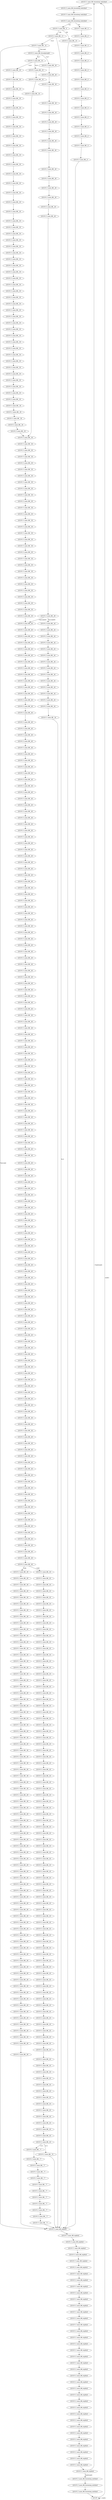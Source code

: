 digraph {
Node0x25f71f0[label="LEGUP_F_main_BB_fusionloop_bodydim0"];
Node0x25f7050[label="LEGUP"];
Node0x25f7050 -> Node0x25f71f0[label="<null>"];
Node0x25f7050 -> Node0x25f7050[label="~<null>"];
Node0x25f72c0[label="LEGUP_F_main_BB_fusionloop_bodydim0"];
Node0x25f71f0 -> Node0x25f72c0;
Node0x25f7390[label="LEGUP_F_main_BB_fusionloop_bodydim0"];
Node0x25f72c0 -> Node0x25f7390;
Node0x25f7460[label="LEGUP_F_main_BB_fusionloop_bodydim0"];
Node0x25f7390 -> Node0x25f7460;
Node0x25f7530[label="LEGUP_F_main_BB__6"];
Node0x25f7460 -> Node0x25f7530[label="%5"];
Node0x25f8160[label="LEGUP_F_main_BB__8"];
Node0x25f7460 -> Node0x25f8160[label="~%5"];
Node0x25f7600[label="LEGUP_F_main_BB__6"];
Node0x25f7530 -> Node0x25f7600;
Node0x25f76d0[label="LEGUP_F_main_BB__6"];
Node0x25f7600 -> Node0x25f76d0;
Node0x25f77a0[label="LEGUP_F_main_BB__6"];
Node0x25f76d0 -> Node0x25f77a0;
Node0x25f7870[label="LEGUP_F_main_BB__6"];
Node0x25f77a0 -> Node0x25f7870;
Node0x25f7940[label="LEGUP_F_main_BB__6"];
Node0x25f7870 -> Node0x25f7940;
Node0x25f7a10[label="LEGUP_F_main_BB__6"];
Node0x25f7940 -> Node0x25f7a10;
Node0x25f7ae0[label="LEGUP_F_main_BB__6"];
Node0x25f7a10 -> Node0x25f7ae0;
Node0x25f7bb0[label="LEGUP_F_main_BB__6"];
Node0x25f7ae0 -> Node0x25f7bb0;
Node0x25f7c80[label="LEGUP_F_main_BB__6"];
Node0x25f7bb0 -> Node0x25f7c80;
Node0x25f7d50[label="LEGUP_F_main_BB__6"];
Node0x25f7c80 -> Node0x25f7d50;
Node0x25f7e20[label="LEGUP_F_main_BB__6"];
Node0x25f7d50 -> Node0x25f7e20;
Node0x25f7ef0[label="LEGUP_F_main_BB__6"];
Node0x25f7e20 -> Node0x25f7ef0;
Node0x25f7fc0[label="LEGUP_F_main_BB__6"];
Node0x25f7ef0 -> Node0x25f7fc0;
Node0x25f8090[label="LEGUP_F_main_BB__6"];
Node0x25f7fc0 -> Node0x25f8090;
Node0x2636990[label="LEGUP_F_main_BB_expfexit"];
Node0x25f8090 -> Node0x2636990;
Node0x25f8230[label="LEGUP_F_main_BB__10"];
Node0x25f8160 -> Node0x25f8230[label="%9"];
Node0x25f8300[label="LEGUP_F_main_BB__12"];
Node0x25f8160 -> Node0x25f8300[label="~%9"];
Node0x25f8230 -> Node0x2636990;
Node0x25f8300 -> Node0x2636990[label="%13"];
Node0x25f83d0[label="LEGUP_F_main_BB__14"];
Node0x25f8300 -> Node0x25f83d0[label="~%13"];
Node0x25f83d0 -> Node0x2636990[label="%or.cond"];
Node0x25f84a0[label="LEGUP_F_main_BB_threadpresplit"];
Node0x25f83d0 -> Node0x25f84a0[label="~%or.cond"];
Node0x25f8570[label="LEGUP_F_main_BB__18"];
Node0x25f84a0 -> Node0x25f8570[label="%17"];
Node0x25fd960[label="LEGUP_F_main_BB__40"];
Node0x25f84a0 -> Node0x25fd960[label="~%17"];
Node0x25f8640[label="LEGUP_F_main_BB__20"];
Node0x25f8570 -> Node0x25f8640[label="%19"];
Node0x25f88b0[label="LEGUP_F_main_BB__28"];
Node0x25f8570 -> Node0x25f88b0[label="~%19"];
Node0x25f8710[label="LEGUP_F_main_BB__20"];
Node0x25f8640 -> Node0x25f8710;
Node0x25f87e0[label="LEGUP_F_main_BB__20"];
Node0x25f8710 -> Node0x25f87e0;
Node0x25fba90[label="LEGUP_F_main_BB__38"];
Node0x25f87e0 -> Node0x25fba90;
Node0x25f8980[label="LEGUP_F_main_BB__28"];
Node0x25f88b0 -> Node0x25f8980;
Node0x25f8a50[label="LEGUP_F_main_BB__28"];
Node0x25f8980 -> Node0x25f8a50;
Node0x25f8b20[label="LEGUP_F_main_BB__28"];
Node0x25f8a50 -> Node0x25f8b20;
Node0x25f8bf0[label="LEGUP_F_main_BB__28"];
Node0x25f8b20 -> Node0x25f8bf0;
Node0x25f8cc0[label="LEGUP_F_main_BB__28"];
Node0x25f8bf0 -> Node0x25f8cc0;
Node0x25f8d90[label="LEGUP_F_main_BB__28"];
Node0x25f8cc0 -> Node0x25f8d90;
Node0x25f8e60[label="LEGUP_F_main_BB__28"];
Node0x25f8d90 -> Node0x25f8e60;
Node0x25f8f30[label="LEGUP_F_main_BB__28"];
Node0x25f8e60 -> Node0x25f8f30;
Node0x25f9000[label="LEGUP_F_main_BB__28"];
Node0x25f8f30 -> Node0x25f9000;
Node0x25f90d0[label="LEGUP_F_main_BB__28"];
Node0x25f9000 -> Node0x25f90d0;
Node0x25f91a0[label="LEGUP_F_main_BB__28"];
Node0x25f90d0 -> Node0x25f91a0;
Node0x25f9270[label="LEGUP_F_main_BB__28"];
Node0x25f91a0 -> Node0x25f9270;
Node0x25f9340[label="LEGUP_F_main_BB__28"];
Node0x25f9270 -> Node0x25f9340;
Node0x25f9450[label="LEGUP_F_main_BB__28"];
Node0x25f9340 -> Node0x25f9450;
Node0x25f9560[label="LEGUP_F_main_BB__28"];
Node0x25f9450 -> Node0x25f9560;
Node0x25f9670[label="LEGUP_F_main_BB__28"];
Node0x25f9560 -> Node0x25f9670;
Node0x25f9780[label="LEGUP_F_main_BB__28"];
Node0x25f9670 -> Node0x25f9780;
Node0x25f9890[label="LEGUP_F_main_BB__28"];
Node0x25f9780 -> Node0x25f9890;
Node0x25f99a0[label="LEGUP_F_main_BB__28"];
Node0x25f9890 -> Node0x25f99a0;
Node0x25f9ab0[label="LEGUP_F_main_BB__28"];
Node0x25f99a0 -> Node0x25f9ab0;
Node0x25f9bc0[label="LEGUP_F_main_BB__28"];
Node0x25f9ab0 -> Node0x25f9bc0;
Node0x25f9cd0[label="LEGUP_F_main_BB__28"];
Node0x25f9bc0 -> Node0x25f9cd0;
Node0x25f9de0[label="LEGUP_F_main_BB__28"];
Node0x25f9cd0 -> Node0x25f9de0;
Node0x25f9ef0[label="LEGUP_F_main_BB__28"];
Node0x25f9de0 -> Node0x25f9ef0;
Node0x25fa000[label="LEGUP_F_main_BB__28"];
Node0x25f9ef0 -> Node0x25fa000;
Node0x25fa110[label="LEGUP_F_main_BB__28"];
Node0x25fa000 -> Node0x25fa110;
Node0x25fa220[label="LEGUP_F_main_BB__28"];
Node0x25fa110 -> Node0x25fa220;
Node0x25fa330[label="LEGUP_F_main_BB__28"];
Node0x25fa220 -> Node0x25fa330;
Node0x25fa440[label="LEGUP_F_main_BB__28"];
Node0x25fa330 -> Node0x25fa440;
Node0x25fa550[label="LEGUP_F_main_BB__28"];
Node0x25fa440 -> Node0x25fa550;
Node0x25fa660[label="LEGUP_F_main_BB__28"];
Node0x25fa550 -> Node0x25fa660;
Node0x25fa770[label="LEGUP_F_main_BB__28"];
Node0x25fa660 -> Node0x25fa770;
Node0x25fa880[label="LEGUP_F_main_BB__28"];
Node0x25fa770 -> Node0x25fa880;
Node0x25fa990[label="LEGUP_F_main_BB__28"];
Node0x25fa880 -> Node0x25fa990;
Node0x25faaa0[label="LEGUP_F_main_BB__28"];
Node0x25fa990 -> Node0x25faaa0;
Node0x25fabb0[label="LEGUP_F_main_BB__28"];
Node0x25faaa0 -> Node0x25fabb0;
Node0x25facc0[label="LEGUP_F_main_BB__28"];
Node0x25fabb0 -> Node0x25facc0;
Node0x25fadd0[label="LEGUP_F_main_BB__28"];
Node0x25facc0 -> Node0x25fadd0;
Node0x25faee0[label="LEGUP_F_main_BB__28"];
Node0x25fadd0 -> Node0x25faee0;
Node0x25faff0[label="LEGUP_F_main_BB__28"];
Node0x25faee0 -> Node0x25faff0;
Node0x25fb100[label="LEGUP_F_main_BB__28"];
Node0x25faff0 -> Node0x25fb100;
Node0x25fb210[label="LEGUP_F_main_BB__28"];
Node0x25fb100 -> Node0x25fb210;
Node0x25fb320[label="LEGUP_F_main_BB__28"];
Node0x25fb210 -> Node0x25fb320;
Node0x25fb430[label="LEGUP_F_main_BB__28"];
Node0x25fb320 -> Node0x25fb430;
Node0x25fb540[label="LEGUP_F_main_BB__28"];
Node0x25fb430 -> Node0x25fb540;
Node0x25fb650[label="LEGUP_F_main_BB__28"];
Node0x25fb540 -> Node0x25fb650;
Node0x25fb760[label="LEGUP_F_main_BB__28"];
Node0x25fb650 -> Node0x25fb760;
Node0x25fb870[label="LEGUP_F_main_BB__28"];
Node0x25fb760 -> Node0x25fb870;
Node0x25fb980[label="LEGUP_F_main_BB__28"];
Node0x25fb870 -> Node0x25fb980;
Node0x25fb980 -> Node0x25fba90;
Node0x25fbba0[label="LEGUP_F_main_BB__38"];
Node0x25fba90 -> Node0x25fbba0;
Node0x25fbcb0[label="LEGUP_F_main_BB__38"];
Node0x25fbba0 -> Node0x25fbcb0;
Node0x25fbdc0[label="LEGUP_F_main_BB__38"];
Node0x25fbcb0 -> Node0x25fbdc0;
Node0x25fbed0[label="LEGUP_F_main_BB__38"];
Node0x25fbdc0 -> Node0x25fbed0;
Node0x25fbfe0[label="LEGUP_F_main_BB__38"];
Node0x25fbed0 -> Node0x25fbfe0;
Node0x25fc0f0[label="LEGUP_F_main_BB__38"];
Node0x25fbfe0 -> Node0x25fc0f0;
Node0x25fc200[label="LEGUP_F_main_BB__38"];
Node0x25fc0f0 -> Node0x25fc200;
Node0x25fc310[label="LEGUP_F_main_BB__38"];
Node0x25fc200 -> Node0x25fc310;
Node0x25fc420[label="LEGUP_F_main_BB__38"];
Node0x25fc310 -> Node0x25fc420;
Node0x25fc530[label="LEGUP_F_main_BB__38"];
Node0x25fc420 -> Node0x25fc530;
Node0x25fc640[label="LEGUP_F_main_BB__38"];
Node0x25fc530 -> Node0x25fc640;
Node0x25fc750[label="LEGUP_F_main_BB__38"];
Node0x25fc640 -> Node0x25fc750;
Node0x25fc860[label="LEGUP_F_main_BB__38"];
Node0x25fc750 -> Node0x25fc860;
Node0x25fc970[label="LEGUP_F_main_BB__38"];
Node0x25fc860 -> Node0x25fc970;
Node0x25fca80[label="LEGUP_F_main_BB__38"];
Node0x25fc970 -> Node0x25fca80;
Node0x25fcb90[label="LEGUP_F_main_BB__38"];
Node0x25fca80 -> Node0x25fcb90;
Node0x25fcca0[label="LEGUP_F_main_BB__38"];
Node0x25fcb90 -> Node0x25fcca0;
Node0x25fcdb0[label="LEGUP_F_main_BB__38"];
Node0x25fcca0 -> Node0x25fcdb0;
Node0x25fcec0[label="LEGUP_F_main_BB__38"];
Node0x25fcdb0 -> Node0x25fcec0;
Node0x25fcfd0[label="LEGUP_F_main_BB__38"];
Node0x25fcec0 -> Node0x25fcfd0;
Node0x25fd0e0[label="LEGUP_F_main_BB__38"];
Node0x25fcfd0 -> Node0x25fd0e0;
Node0x25fd1f0[label="LEGUP_F_main_BB__38"];
Node0x25fd0e0 -> Node0x25fd1f0;
Node0x25fd300[label="LEGUP_F_main_BB__38"];
Node0x25fd1f0 -> Node0x25fd300;
Node0x25fd410[label="LEGUP_F_main_BB__38"];
Node0x25fd300 -> Node0x25fd410;
Node0x25fd520[label="LEGUP_F_main_BB__38"];
Node0x25fd410 -> Node0x25fd520;
Node0x25fd630[label="LEGUP_F_main_BB__38"];
Node0x25fd520 -> Node0x25fd630;
Node0x25fd740[label="LEGUP_F_main_BB__38"];
Node0x25fd630 -> Node0x25fd740;
Node0x25fd850[label="LEGUP_F_main_BB__38"];
Node0x25fd740 -> Node0x25fd850;
Node0x25ffa50[label="LEGUP_F_main_BB__46"];
Node0x25fd850 -> Node0x25ffa50;
Node0x25fda70[label="LEGUP_F_main_BB__40"];
Node0x25fd960 -> Node0x25fda70;
Node0x25fdb80[label="LEGUP_F_main_BB__40"];
Node0x25fda70 -> Node0x25fdb80;
Node0x25fdc90[label="LEGUP_F_main_BB__40"];
Node0x25fdb80 -> Node0x25fdc90;
Node0x25fdda0[label="LEGUP_F_main_BB__40"];
Node0x25fdc90 -> Node0x25fdda0;
Node0x25fdeb0[label="LEGUP_F_main_BB__40"];
Node0x25fdda0 -> Node0x25fdeb0;
Node0x25fdfc0[label="LEGUP_F_main_BB__40"];
Node0x25fdeb0 -> Node0x25fdfc0;
Node0x25fe0d0[label="LEGUP_F_main_BB__40"];
Node0x25fdfc0 -> Node0x25fe0d0;
Node0x25fe1e0[label="LEGUP_F_main_BB__40"];
Node0x25fe0d0 -> Node0x25fe1e0;
Node0x25fe2f0[label="LEGUP_F_main_BB__40"];
Node0x25fe1e0 -> Node0x25fe2f0;
Node0x25fe400[label="LEGUP_F_main_BB__40"];
Node0x25fe2f0 -> Node0x25fe400;
Node0x25fe510[label="LEGUP_F_main_BB__40"];
Node0x25fe400 -> Node0x25fe510;
Node0x25fe620[label="LEGUP_F_main_BB__40"];
Node0x25fe510 -> Node0x25fe620;
Node0x25fe730[label="LEGUP_F_main_BB__40"];
Node0x25fe620 -> Node0x25fe730;
Node0x25fe840[label="LEGUP_F_main_BB__40"];
Node0x25fe730 -> Node0x25fe840;
Node0x25fe950[label="LEGUP_F_main_BB__40"];
Node0x25fe840 -> Node0x25fe950;
Node0x25fea60[label="LEGUP_F_main_BB__44"];
Node0x25fe950 -> Node0x25fea60[label="%or.cond50"];
Node0x25fe950 -> Node0x25ffa50[label="~%or.cond50"];
Node0x25feb70[label="LEGUP_F_main_BB__44"];
Node0x25fea60 -> Node0x25feb70;
Node0x25fec80[label="LEGUP_F_main_BB__44"];
Node0x25feb70 -> Node0x25fec80;
Node0x25fed90[label="LEGUP_F_main_BB__44"];
Node0x25fec80 -> Node0x25fed90;
Node0x25feea0[label="LEGUP_F_main_BB__44"];
Node0x25fed90 -> Node0x25feea0;
Node0x25fefb0[label="LEGUP_F_main_BB__44"];
Node0x25feea0 -> Node0x25fefb0;
Node0x25ff0c0[label="LEGUP_F_main_BB__44"];
Node0x25fefb0 -> Node0x25ff0c0;
Node0x25ff1d0[label="LEGUP_F_main_BB__44"];
Node0x25ff0c0 -> Node0x25ff1d0;
Node0x25ff2e0[label="LEGUP_F_main_BB__44"];
Node0x25ff1d0 -> Node0x25ff2e0;
Node0x25ff3f0[label="LEGUP_F_main_BB__44"];
Node0x25ff2e0 -> Node0x25ff3f0;
Node0x25ff500[label="LEGUP_F_main_BB__44"];
Node0x25ff3f0 -> Node0x25ff500;
Node0x25ff610[label="LEGUP_F_main_BB__44"];
Node0x25ff500 -> Node0x25ff610;
Node0x25ff720[label="LEGUP_F_main_BB__44"];
Node0x25ff610 -> Node0x25ff720;
Node0x25ff830[label="LEGUP_F_main_BB__44"];
Node0x25ff720 -> Node0x25ff830;
Node0x25ff940[label="LEGUP_F_main_BB__44"];
Node0x25ff830 -> Node0x25ff940;
Node0x25ff940 -> Node0x2636990;
Node0x25ffb60[label="LEGUP_F_main_BB__46"];
Node0x25ffa50 -> Node0x25ffb60;
Node0x25ffc70[label="LEGUP_F_main_BB__46"];
Node0x25ffb60 -> Node0x25ffc70;
Node0x25ffd80[label="LEGUP_F_main_BB__46"];
Node0x25ffc70 -> Node0x25ffd80;
Node0x25ffe90[label="LEGUP_F_main_BB__46"];
Node0x25ffd80 -> Node0x25ffe90;
Node0x25fffa0[label="LEGUP_F_main_BB__46"];
Node0x25ffe90 -> Node0x25fffa0;
Node0x26000b0[label="LEGUP_F_main_BB__46"];
Node0x25fffa0 -> Node0x26000b0;
Node0x26001c0[label="LEGUP_F_main_BB__46"];
Node0x26000b0 -> Node0x26001c0;
Node0x26002d0[label="LEGUP_F_main_BB__46"];
Node0x26001c0 -> Node0x26002d0;
Node0x26003e0[label="LEGUP_F_main_BB__46"];
Node0x26002d0 -> Node0x26003e0;
Node0x26004f0[label="LEGUP_F_main_BB__46"];
Node0x26003e0 -> Node0x26004f0;
Node0x2600600[label="LEGUP_F_main_BB__46"];
Node0x26004f0 -> Node0x2600600;
Node0x2600710[label="LEGUP_F_main_BB__46"];
Node0x2600600 -> Node0x2600710;
Node0x2600820[label="LEGUP_F_main_BB__46"];
Node0x2600710 -> Node0x2600820;
Node0x2600930[label="LEGUP_F_main_BB__46"];
Node0x2600820 -> Node0x2600930;
Node0x2600a40[label="LEGUP_F_main_BB__46"];
Node0x2600930 -> Node0x2600a40;
Node0x2600b50[label="LEGUP_F_main_BB__46"];
Node0x2600a40 -> Node0x2600b50;
Node0x2600c60[label="LEGUP_F_main_BB__46"];
Node0x2600b50 -> Node0x2600c60;
Node0x2600d70[label="LEGUP_F_main_BB__46"];
Node0x2600c60 -> Node0x2600d70;
Node0x2600e80[label="LEGUP_F_main_BB__46"];
Node0x2600d70 -> Node0x2600e80;
Node0x2600f90[label="LEGUP_F_main_BB__46"];
Node0x2600e80 -> Node0x2600f90;
Node0x26010a0[label="LEGUP_F_main_BB__46"];
Node0x2600f90 -> Node0x26010a0;
Node0x26011b0[label="LEGUP_F_main_BB__46"];
Node0x26010a0 -> Node0x26011b0;
Node0x26012c0[label="LEGUP_F_main_BB__46"];
Node0x26011b0 -> Node0x26012c0;
Node0x26013d0[label="LEGUP_F_main_BB__46"];
Node0x26012c0 -> Node0x26013d0;
Node0x26014e0[label="LEGUP_F_main_BB__46"];
Node0x26013d0 -> Node0x26014e0;
Node0x26015f0[label="LEGUP_F_main_BB__46"];
Node0x26014e0 -> Node0x26015f0;
Node0x2601700[label="LEGUP_F_main_BB__46"];
Node0x26015f0 -> Node0x2601700;
Node0x2601810[label="LEGUP_F_main_BB__46"];
Node0x2601700 -> Node0x2601810;
Node0x2601920[label="LEGUP_F_main_BB__46"];
Node0x2601810 -> Node0x2601920;
Node0x2601a30[label="LEGUP_F_main_BB__46"];
Node0x2601920 -> Node0x2601a30;
Node0x2601b40[label="LEGUP_F_main_BB__46"];
Node0x2601a30 -> Node0x2601b40;
Node0x2601c50[label="LEGUP_F_main_BB__46"];
Node0x2601b40 -> Node0x2601c50;
Node0x2601d60[label="LEGUP_F_main_BB__46"];
Node0x2601c50 -> Node0x2601d60;
Node0x2601e70[label="LEGUP_F_main_BB__46"];
Node0x2601d60 -> Node0x2601e70;
Node0x2601f80[label="LEGUP_F_main_BB__46"];
Node0x2601e70 -> Node0x2601f80;
Node0x2602090[label="LEGUP_F_main_BB__46"];
Node0x2601f80 -> Node0x2602090;
Node0x26021a0[label="LEGUP_F_main_BB__46"];
Node0x2602090 -> Node0x26021a0;
Node0x26022b0[label="LEGUP_F_main_BB__46"];
Node0x26021a0 -> Node0x26022b0;
Node0x26023c0[label="LEGUP_F_main_BB__46"];
Node0x26022b0 -> Node0x26023c0;
Node0x26024d0[label="LEGUP_F_main_BB__46"];
Node0x26023c0 -> Node0x26024d0;
Node0x26025e0[label="LEGUP_F_main_BB__46"];
Node0x26024d0 -> Node0x26025e0;
Node0x26026f0[label="LEGUP_F_main_BB__46"];
Node0x26025e0 -> Node0x26026f0;
Node0x2602800[label="LEGUP_F_main_BB__46"];
Node0x26026f0 -> Node0x2602800;
Node0x2602910[label="LEGUP_F_main_BB__46"];
Node0x2602800 -> Node0x2602910;
Node0x2602a20[label="LEGUP_F_main_BB__46"];
Node0x2602910 -> Node0x2602a20;
Node0x2602b30[label="LEGUP_F_main_BB__46"];
Node0x2602a20 -> Node0x2602b30;
Node0x2602c40[label="LEGUP_F_main_BB__46"];
Node0x2602b30 -> Node0x2602c40;
Node0x2602d50[label="LEGUP_F_main_BB__46"];
Node0x2602c40 -> Node0x2602d50;
Node0x2602e60[label="LEGUP_F_main_BB__46"];
Node0x2602d50 -> Node0x2602e60;
Node0x2602f70[label="LEGUP_F_main_BB__46"];
Node0x2602e60 -> Node0x2602f70;
Node0x2603080[label="LEGUP_F_main_BB__46"];
Node0x2602f70 -> Node0x2603080;
Node0x2603190[label="LEGUP_F_main_BB__46"];
Node0x2603080 -> Node0x2603190;
Node0x26032a0[label="LEGUP_F_main_BB__46"];
Node0x2603190 -> Node0x26032a0;
Node0x26033b0[label="LEGUP_F_main_BB__46"];
Node0x26032a0 -> Node0x26033b0;
Node0x26034c0[label="LEGUP_F_main_BB__46"];
Node0x26033b0 -> Node0x26034c0;
Node0x26035d0[label="LEGUP_F_main_BB__46"];
Node0x26034c0 -> Node0x26035d0;
Node0x26036e0[label="LEGUP_F_main_BB__46"];
Node0x26035d0 -> Node0x26036e0;
Node0x26037f0[label="LEGUP_F_main_BB__46"];
Node0x26036e0 -> Node0x26037f0;
Node0x2603900[label="LEGUP_F_main_BB__46"];
Node0x26037f0 -> Node0x2603900;
Node0x2603a10[label="LEGUP_F_main_BB__46"];
Node0x2603900 -> Node0x2603a10;
Node0x2603b20[label="LEGUP_F_main_BB__46"];
Node0x2603a10 -> Node0x2603b20;
Node0x2603c30[label="LEGUP_F_main_BB__46"];
Node0x2603b20 -> Node0x2603c30;
Node0x2603d40[label="LEGUP_F_main_BB__46"];
Node0x2603c30 -> Node0x2603d40;
Node0x2603e50[label="LEGUP_F_main_BB__46"];
Node0x2603d40 -> Node0x2603e50;
Node0x2603f60[label="LEGUP_F_main_BB__46"];
Node0x2603e50 -> Node0x2603f60;
Node0x2604070[label="LEGUP_F_main_BB__46"];
Node0x2603f60 -> Node0x2604070;
Node0x2604180[label="LEGUP_F_main_BB__46"];
Node0x2604070 -> Node0x2604180;
Node0x2604290[label="LEGUP_F_main_BB__46"];
Node0x2604180 -> Node0x2604290;
Node0x26043a0[label="LEGUP_F_main_BB__46"];
Node0x2604290 -> Node0x26043a0;
Node0x26044b0[label="LEGUP_F_main_BB__46"];
Node0x26043a0 -> Node0x26044b0;
Node0x26045c0[label="LEGUP_F_main_BB__46"];
Node0x26044b0 -> Node0x26045c0;
Node0x26046d0[label="LEGUP_F_main_BB__46"];
Node0x26045c0 -> Node0x26046d0;
Node0x26047e0[label="LEGUP_F_main_BB__46"];
Node0x26046d0 -> Node0x26047e0;
Node0x26048f0[label="LEGUP_F_main_BB__46"];
Node0x26047e0 -> Node0x26048f0;
Node0x2604a00[label="LEGUP_F_main_BB__46"];
Node0x26048f0 -> Node0x2604a00;
Node0x2604b10[label="LEGUP_F_main_BB__46"];
Node0x2604a00 -> Node0x2604b10;
Node0x2604c20[label="LEGUP_F_main_BB__46"];
Node0x2604b10 -> Node0x2604c20;
Node0x2604d30[label="LEGUP_F_main_BB__46"];
Node0x2604c20 -> Node0x2604d30;
Node0x2604e40[label="LEGUP_F_main_BB__46"];
Node0x2604d30 -> Node0x2604e40;
Node0x2604f50[label="LEGUP_F_main_BB__46"];
Node0x2604e40 -> Node0x2604f50;
Node0x2605060[label="LEGUP_F_main_BB__46"];
Node0x2604f50 -> Node0x2605060;
Node0x2605170[label="LEGUP_F_main_BB__46"];
Node0x2605060 -> Node0x2605170;
Node0x2605280[label="LEGUP_F_main_BB__46"];
Node0x2605170 -> Node0x2605280;
Node0x2605390[label="LEGUP_F_main_BB__46"];
Node0x2605280 -> Node0x2605390;
Node0x26054a0[label="LEGUP_F_main_BB__46"];
Node0x2605390 -> Node0x26054a0;
Node0x26055b0[label="LEGUP_F_main_BB__46"];
Node0x26054a0 -> Node0x26055b0;
Node0x26056c0[label="LEGUP_F_main_BB__46"];
Node0x26055b0 -> Node0x26056c0;
Node0x26057d0[label="LEGUP_F_main_BB__46"];
Node0x26056c0 -> Node0x26057d0;
Node0x26058e0[label="LEGUP_F_main_BB__46"];
Node0x26057d0 -> Node0x26058e0;
Node0x26059f0[label="LEGUP_F_main_BB__46"];
Node0x26058e0 -> Node0x26059f0;
Node0x2605b00[label="LEGUP_F_main_BB__46"];
Node0x26059f0 -> Node0x2605b00;
Node0x2605c10[label="LEGUP_F_main_BB__46"];
Node0x2605b00 -> Node0x2605c10;
Node0x2605d20[label="LEGUP_F_main_BB__46"];
Node0x2605c10 -> Node0x2605d20;
Node0x2605e30[label="LEGUP_F_main_BB__46"];
Node0x2605d20 -> Node0x2605e30;
Node0x2605f40[label="LEGUP_F_main_BB__46"];
Node0x2605e30 -> Node0x2605f40;
Node0x2606050[label="LEGUP_F_main_BB__46"];
Node0x2605f40 -> Node0x2606050;
Node0x2606160[label="LEGUP_F_main_BB__46"];
Node0x2606050 -> Node0x2606160;
Node0x2606270[label="LEGUP_F_main_BB__46"];
Node0x2606160 -> Node0x2606270;
Node0x2606380[label="LEGUP_F_main_BB__46"];
Node0x2606270 -> Node0x2606380;
Node0x2606490[label="LEGUP_F_main_BB__46"];
Node0x2606380 -> Node0x2606490;
Node0x26065a0[label="LEGUP_F_main_BB__46"];
Node0x2606490 -> Node0x26065a0;
Node0x26066b0[label="LEGUP_F_main_BB__46"];
Node0x26065a0 -> Node0x26066b0;
Node0x26067c0[label="LEGUP_F_main_BB__46"];
Node0x26066b0 -> Node0x26067c0;
Node0x26068d0[label="LEGUP_F_main_BB__46"];
Node0x26067c0 -> Node0x26068d0;
Node0x26069e0[label="LEGUP_F_main_BB__46"];
Node0x26068d0 -> Node0x26069e0;
Node0x2606af0[label="LEGUP_F_main_BB__46"];
Node0x26069e0 -> Node0x2606af0;
Node0x2606c00[label="LEGUP_F_main_BB__46"];
Node0x2606af0 -> Node0x2606c00;
Node0x2606d10[label="LEGUP_F_main_BB__46"];
Node0x2606c00 -> Node0x2606d10;
Node0x2606e20[label="LEGUP_F_main_BB__46"];
Node0x2606d10 -> Node0x2606e20;
Node0x2606f30[label="LEGUP_F_main_BB__46"];
Node0x2606e20 -> Node0x2606f30;
Node0x2607040[label="LEGUP_F_main_BB__46"];
Node0x2606f30 -> Node0x2607040;
Node0x2607150[label="LEGUP_F_main_BB__46"];
Node0x2607040 -> Node0x2607150;
Node0x2607260[label="LEGUP_F_main_BB__46"];
Node0x2607150 -> Node0x2607260;
Node0x2607370[label="LEGUP_F_main_BB__46"];
Node0x2607260 -> Node0x2607370;
Node0x2607480[label="LEGUP_F_main_BB__46"];
Node0x2607370 -> Node0x2607480;
Node0x2607590[label="LEGUP_F_main_BB__46"];
Node0x2607480 -> Node0x2607590;
Node0x26076a0[label="LEGUP_F_main_BB__46"];
Node0x2607590 -> Node0x26076a0;
Node0x26077b0[label="LEGUP_F_main_BB__46"];
Node0x26076a0 -> Node0x26077b0;
Node0x26078c0[label="LEGUP_F_main_BB__46"];
Node0x26077b0 -> Node0x26078c0;
Node0x26079d0[label="LEGUP_F_main_BB__46"];
Node0x26078c0 -> Node0x26079d0;
Node0x2607ae0[label="LEGUP_F_main_BB__46"];
Node0x26079d0 -> Node0x2607ae0;
Node0x2607bf0[label="LEGUP_F_main_BB__46"];
Node0x2607ae0 -> Node0x2607bf0;
Node0x2607d00[label="LEGUP_F_main_BB__46"];
Node0x2607bf0 -> Node0x2607d00;
Node0x2607e10[label="LEGUP_F_main_BB__46"];
Node0x2607d00 -> Node0x2607e10;
Node0x2607f20[label="LEGUP_F_main_BB__46"];
Node0x2607e10 -> Node0x2607f20;
Node0x2608030[label="LEGUP_F_main_BB__46"];
Node0x2607f20 -> Node0x2608030;
Node0x2608140[label="LEGUP_F_main_BB__46"];
Node0x2608030 -> Node0x2608140;
Node0x2608250[label="LEGUP_F_main_BB__46"];
Node0x2608140 -> Node0x2608250;
Node0x2608360[label="LEGUP_F_main_BB__46"];
Node0x2608250 -> Node0x2608360;
Node0x2608470[label="LEGUP_F_main_BB__46"];
Node0x2608360 -> Node0x2608470;
Node0x2608580[label="LEGUP_F_main_BB__46"];
Node0x2608470 -> Node0x2608580;
Node0x2608690[label="LEGUP_F_main_BB__46"];
Node0x2608580 -> Node0x2608690;
Node0x26087a0[label="LEGUP_F_main_BB__46"];
Node0x2608690 -> Node0x26087a0;
Node0x26088b0[label="LEGUP_F_main_BB__46"];
Node0x26087a0 -> Node0x26088b0;
Node0x26089c0[label="LEGUP_F_main_BB__46"];
Node0x26088b0 -> Node0x26089c0;
Node0x2608ad0[label="LEGUP_F_main_BB__46"];
Node0x26089c0 -> Node0x2608ad0;
Node0x2608be0[label="LEGUP_F_main_BB__46"];
Node0x2608ad0 -> Node0x2608be0;
Node0x2608cf0[label="LEGUP_F_main_BB__46"];
Node0x2608be0 -> Node0x2608cf0;
Node0x2608e00[label="LEGUP_F_main_BB__46"];
Node0x2608cf0 -> Node0x2608e00;
Node0x2608f10[label="LEGUP_F_main_BB__46"];
Node0x2608e00 -> Node0x2608f10;
Node0x2609020[label="LEGUP_F_main_BB__46"];
Node0x2608f10 -> Node0x2609020;
Node0x2609130[label="LEGUP_F_main_BB__46"];
Node0x2609020 -> Node0x2609130;
Node0x2609240[label="LEGUP_F_main_BB__46"];
Node0x2609130 -> Node0x2609240;
Node0x2609350[label="LEGUP_F_main_BB__46"];
Node0x2609240 -> Node0x2609350;
Node0x2609460[label="LEGUP_F_main_BB__46"];
Node0x2609350 -> Node0x2609460;
Node0x2609570[label="LEGUP_F_main_BB__46"];
Node0x2609460 -> Node0x2609570;
Node0x2609680[label="LEGUP_F_main_BB__46"];
Node0x2609570 -> Node0x2609680;
Node0x2609790[label="LEGUP_F_main_BB__60"];
Node0x2609680 -> Node0x2609790[label="%58"];
Node0x260e850[label="LEGUP_F_main_BB__65"];
Node0x2609680 -> Node0x260e850[label="~%58"];
Node0x26098a0[label="LEGUP_F_main_BB__60"];
Node0x2609790 -> Node0x26098a0;
Node0x26099b0[label="LEGUP_F_main_BB__60"];
Node0x26098a0 -> Node0x26099b0;
Node0x2609ac0[label="LEGUP_F_main_BB__60"];
Node0x26099b0 -> Node0x2609ac0;
Node0x2609bd0[label="LEGUP_F_main_BB__60"];
Node0x2609ac0 -> Node0x2609bd0;
Node0x2609ce0[label="LEGUP_F_main_BB__60"];
Node0x2609bd0 -> Node0x2609ce0;
Node0x2609df0[label="LEGUP_F_main_BB__60"];
Node0x2609ce0 -> Node0x2609df0;
Node0x2609f00[label="LEGUP_F_main_BB__60"];
Node0x2609df0 -> Node0x2609f00;
Node0x260a010[label="LEGUP_F_main_BB__60"];
Node0x2609f00 -> Node0x260a010;
Node0x260a120[label="LEGUP_F_main_BB__60"];
Node0x260a010 -> Node0x260a120;
Node0x260a230[label="LEGUP_F_main_BB__60"];
Node0x260a120 -> Node0x260a230;
Node0x260a340[label="LEGUP_F_main_BB__60"];
Node0x260a230 -> Node0x260a340;
Node0x260a450[label="LEGUP_F_main_BB__60"];
Node0x260a340 -> Node0x260a450;
Node0x260a560[label="LEGUP_F_main_BB__60"];
Node0x260a450 -> Node0x260a560;
Node0x260a670[label="LEGUP_F_main_BB__60"];
Node0x260a560 -> Node0x260a670;
Node0x260a780[label="LEGUP_F_main_BB__60"];
Node0x260a670 -> Node0x260a780;
Node0x260a890[label="LEGUP_F_main_BB__60"];
Node0x260a780 -> Node0x260a890;
Node0x260a9a0[label="LEGUP_F_main_BB__60"];
Node0x260a890 -> Node0x260a9a0;
Node0x260aab0[label="LEGUP_F_main_BB__60"];
Node0x260a9a0 -> Node0x260aab0;
Node0x260abc0[label="LEGUP_F_main_BB__60"];
Node0x260aab0 -> Node0x260abc0;
Node0x260acd0[label="LEGUP_F_main_BB__60"];
Node0x260abc0 -> Node0x260acd0;
Node0x260ade0[label="LEGUP_F_main_BB__60"];
Node0x260acd0 -> Node0x260ade0;
Node0x260aef0[label="LEGUP_F_main_BB__60"];
Node0x260ade0 -> Node0x260aef0;
Node0x260b000[label="LEGUP_F_main_BB__60"];
Node0x260aef0 -> Node0x260b000;
Node0x260b110[label="LEGUP_F_main_BB__60"];
Node0x260b000 -> Node0x260b110;
Node0x260b220[label="LEGUP_F_main_BB__60"];
Node0x260b110 -> Node0x260b220;
Node0x260b330[label="LEGUP_F_main_BB__60"];
Node0x260b220 -> Node0x260b330;
Node0x260b440[label="LEGUP_F_main_BB__60"];
Node0x260b330 -> Node0x260b440;
Node0x260b550[label="LEGUP_F_main_BB__60"];
Node0x260b440 -> Node0x260b550;
Node0x260b660[label="LEGUP_F_main_BB__60"];
Node0x260b550 -> Node0x260b660;
Node0x260b770[label="LEGUP_F_main_BB__60"];
Node0x260b660 -> Node0x260b770;
Node0x260b880[label="LEGUP_F_main_BB__60"];
Node0x260b770 -> Node0x260b880;
Node0x260b990[label="LEGUP_F_main_BB__60"];
Node0x260b880 -> Node0x260b990;
Node0x260baa0[label="LEGUP_F_main_BB__60"];
Node0x260b990 -> Node0x260baa0;
Node0x260bbb0[label="LEGUP_F_main_BB__60"];
Node0x260baa0 -> Node0x260bbb0;
Node0x260bcc0[label="LEGUP_F_main_BB__60"];
Node0x260bbb0 -> Node0x260bcc0;
Node0x260bdd0[label="LEGUP_F_main_BB__60"];
Node0x260bcc0 -> Node0x260bdd0;
Node0x260bee0[label="LEGUP_F_main_BB__60"];
Node0x260bdd0 -> Node0x260bee0;
Node0x260bff0[label="LEGUP_F_main_BB__60"];
Node0x260bee0 -> Node0x260bff0;
Node0x260c100[label="LEGUP_F_main_BB__60"];
Node0x260bff0 -> Node0x260c100;
Node0x260c210[label="LEGUP_F_main_BB__60"];
Node0x260c100 -> Node0x260c210;
Node0x260c320[label="LEGUP_F_main_BB__60"];
Node0x260c210 -> Node0x260c320;
Node0x260c430[label="LEGUP_F_main_BB__60"];
Node0x260c320 -> Node0x260c430;
Node0x260c540[label="LEGUP_F_main_BB__60"];
Node0x260c430 -> Node0x260c540;
Node0x260c650[label="LEGUP_F_main_BB__60"];
Node0x260c540 -> Node0x260c650;
Node0x260c760[label="LEGUP_F_main_BB__60"];
Node0x260c650 -> Node0x260c760;
Node0x260c870[label="LEGUP_F_main_BB__60"];
Node0x260c760 -> Node0x260c870;
Node0x260c980[label="LEGUP_F_main_BB__60"];
Node0x260c870 -> Node0x260c980;
Node0x260ca90[label="LEGUP_F_main_BB__60"];
Node0x260c980 -> Node0x260ca90;
Node0x260cba0[label="LEGUP_F_main_BB__60"];
Node0x260ca90 -> Node0x260cba0;
Node0x260ccb0[label="LEGUP_F_main_BB__60"];
Node0x260cba0 -> Node0x260ccb0;
Node0x260cdc0[label="LEGUP_F_main_BB__60"];
Node0x260ccb0 -> Node0x260cdc0;
Node0x260ced0[label="LEGUP_F_main_BB__60"];
Node0x260cdc0 -> Node0x260ced0;
Node0x260cfe0[label="LEGUP_F_main_BB__60"];
Node0x260ced0 -> Node0x260cfe0;
Node0x260d0f0[label="LEGUP_F_main_BB__60"];
Node0x260cfe0 -> Node0x260d0f0;
Node0x260d200[label="LEGUP_F_main_BB__60"];
Node0x260d0f0 -> Node0x260d200;
Node0x260d310[label="LEGUP_F_main_BB__60"];
Node0x260d200 -> Node0x260d310;
Node0x260d420[label="LEGUP_F_main_BB__60"];
Node0x260d310 -> Node0x260d420;
Node0x260d530[label="LEGUP_F_main_BB__60"];
Node0x260d420 -> Node0x260d530;
Node0x260d640[label="LEGUP_F_main_BB__60"];
Node0x260d530 -> Node0x260d640;
Node0x260d750[label="LEGUP_F_main_BB__60"];
Node0x260d640 -> Node0x260d750;
Node0x260d860[label="LEGUP_F_main_BB__60"];
Node0x260d750 -> Node0x260d860;
Node0x260d970[label="LEGUP_F_main_BB__60"];
Node0x260d860 -> Node0x260d970;
Node0x260da80[label="LEGUP_F_main_BB__60"];
Node0x260d970 -> Node0x260da80;
Node0x260db90[label="LEGUP_F_main_BB__60"];
Node0x260da80 -> Node0x260db90;
Node0x260dca0[label="LEGUP_F_main_BB__60"];
Node0x260db90 -> Node0x260dca0;
Node0x260ddb0[label="LEGUP_F_main_BB__60"];
Node0x260dca0 -> Node0x260ddb0;
Node0x260dec0[label="LEGUP_F_main_BB__60"];
Node0x260ddb0 -> Node0x260dec0;
Node0x260dfd0[label="LEGUP_F_main_BB__60"];
Node0x260dec0 -> Node0x260dfd0;
Node0x260e0e0[label="LEGUP_F_main_BB__60"];
Node0x260dfd0 -> Node0x260e0e0;
Node0x260e1f0[label="LEGUP_F_main_BB__60"];
Node0x260e0e0 -> Node0x260e1f0;
Node0x260e300[label="LEGUP_F_main_BB__60"];
Node0x260e1f0 -> Node0x260e300;
Node0x260e410[label="LEGUP_F_main_BB__60"];
Node0x260e300 -> Node0x260e410;
Node0x260e520[label="LEGUP_F_main_BB__60"];
Node0x260e410 -> Node0x260e520;
Node0x260e630[label="LEGUP_F_main_BB__60"];
Node0x260e520 -> Node0x260e630;
Node0x260e740[label="LEGUP_F_main_BB__60"];
Node0x260e630 -> Node0x260e740;
Node0x260e740 -> Node0x2636990;
Node0x260e960[label="LEGUP_F_main_BB__65"];
Node0x260e850 -> Node0x260e960;
Node0x260ea70[label="LEGUP_F_main_BB__65"];
Node0x260e960 -> Node0x260ea70;
Node0x260eb80[label="LEGUP_F_main_BB__65"];
Node0x260ea70 -> Node0x260eb80;
Node0x260ec90[label="LEGUP_F_main_BB__65"];
Node0x260eb80 -> Node0x260ec90;
Node0x260eda0[label="LEGUP_F_main_BB__65"];
Node0x260ec90 -> Node0x260eda0;
Node0x260eeb0[label="LEGUP_F_main_BB__65"];
Node0x260eda0 -> Node0x260eeb0;
Node0x260efc0[label="LEGUP_F_main_BB__65"];
Node0x260eeb0 -> Node0x260efc0;
Node0x260f0d0[label="LEGUP_F_main_BB__65"];
Node0x260efc0 -> Node0x260f0d0;
Node0x260f1e0[label="LEGUP_F_main_BB__65"];
Node0x260f0d0 -> Node0x260f1e0;
Node0x260f2f0[label="LEGUP_F_main_BB__65"];
Node0x260f1e0 -> Node0x260f2f0;
Node0x260f400[label="LEGUP_F_main_BB__65"];
Node0x260f2f0 -> Node0x260f400;
Node0x260f510[label="LEGUP_F_main_BB__65"];
Node0x260f400 -> Node0x260f510;
Node0x260f620[label="LEGUP_F_main_BB__65"];
Node0x260f510 -> Node0x260f620;
Node0x260f730[label="LEGUP_F_main_BB__65"];
Node0x260f620 -> Node0x260f730;
Node0x260f840[label="LEGUP_F_main_BB__65"];
Node0x260f730 -> Node0x260f840;
Node0x260f950[label="LEGUP_F_main_BB__65"];
Node0x260f840 -> Node0x260f950;
Node0x260fa60[label="LEGUP_F_main_BB__65"];
Node0x260f950 -> Node0x260fa60;
Node0x260fb70[label="LEGUP_F_main_BB__65"];
Node0x260fa60 -> Node0x260fb70;
Node0x260fc80[label="LEGUP_F_main_BB__65"];
Node0x260fb70 -> Node0x260fc80;
Node0x260fd90[label="LEGUP_F_main_BB__65"];
Node0x260fc80 -> Node0x260fd90;
Node0x260fea0[label="LEGUP_F_main_BB__65"];
Node0x260fd90 -> Node0x260fea0;
Node0x260ffb0[label="LEGUP_F_main_BB__65"];
Node0x260fea0 -> Node0x260ffb0;
Node0x26100c0[label="LEGUP_F_main_BB__65"];
Node0x260ffb0 -> Node0x26100c0;
Node0x26101d0[label="LEGUP_F_main_BB__65"];
Node0x26100c0 -> Node0x26101d0;
Node0x26102e0[label="LEGUP_F_main_BB__65"];
Node0x26101d0 -> Node0x26102e0;
Node0x26103f0[label="LEGUP_F_main_BB__65"];
Node0x26102e0 -> Node0x26103f0;
Node0x2610500[label="LEGUP_F_main_BB__65"];
Node0x26103f0 -> Node0x2610500;
Node0x2610610[label="LEGUP_F_main_BB__65"];
Node0x2610500 -> Node0x2610610;
Node0x2610720[label="LEGUP_F_main_BB__65"];
Node0x2610610 -> Node0x2610720;
Node0x2610830[label="LEGUP_F_main_BB__65"];
Node0x2610720 -> Node0x2610830;
Node0x2610940[label="LEGUP_F_main_BB__65"];
Node0x2610830 -> Node0x2610940;
Node0x2610a50[label="LEGUP_F_main_BB__65"];
Node0x2610940 -> Node0x2610a50;
Node0x2610b60[label="LEGUP_F_main_BB__65"];
Node0x2610a50 -> Node0x2610b60;
Node0x2610c70[label="LEGUP_F_main_BB__65"];
Node0x2610b60 -> Node0x2610c70;
Node0x2610d80[label="LEGUP_F_main_BB__65"];
Node0x2610c70 -> Node0x2610d80;
Node0x2610e90[label="LEGUP_F_main_BB__65"];
Node0x2610d80 -> Node0x2610e90;
Node0x2610fa0[label="LEGUP_F_main_BB__65"];
Node0x2610e90 -> Node0x2610fa0;
Node0x2632480[label="LEGUP_F_main_BB__65"];
Node0x2610fa0 -> Node0x2632480;
Node0x2632590[label="LEGUP_F_main_BB__65"];
Node0x2632480 -> Node0x2632590;
Node0x26326a0[label="LEGUP_F_main_BB__65"];
Node0x2632590 -> Node0x26326a0;
Node0x26327b0[label="LEGUP_F_main_BB__65"];
Node0x26326a0 -> Node0x26327b0;
Node0x26328c0[label="LEGUP_F_main_BB__65"];
Node0x26327b0 -> Node0x26328c0;
Node0x26329d0[label="LEGUP_F_main_BB__65"];
Node0x26328c0 -> Node0x26329d0;
Node0x2632ae0[label="LEGUP_F_main_BB__65"];
Node0x26329d0 -> Node0x2632ae0;
Node0x2632bf0[label="LEGUP_F_main_BB__65"];
Node0x2632ae0 -> Node0x2632bf0;
Node0x2632d00[label="LEGUP_F_main_BB__65"];
Node0x2632bf0 -> Node0x2632d00;
Node0x2632e10[label="LEGUP_F_main_BB__65"];
Node0x2632d00 -> Node0x2632e10;
Node0x2632f20[label="LEGUP_F_main_BB__65"];
Node0x2632e10 -> Node0x2632f20;
Node0x2633030[label="LEGUP_F_main_BB__65"];
Node0x2632f20 -> Node0x2633030;
Node0x2633140[label="LEGUP_F_main_BB__65"];
Node0x2633030 -> Node0x2633140;
Node0x2633250[label="LEGUP_F_main_BB__65"];
Node0x2633140 -> Node0x2633250;
Node0x2633360[label="LEGUP_F_main_BB__65"];
Node0x2633250 -> Node0x2633360;
Node0x2633470[label="LEGUP_F_main_BB__65"];
Node0x2633360 -> Node0x2633470;
Node0x2633580[label="LEGUP_F_main_BB__65"];
Node0x2633470 -> Node0x2633580;
Node0x2633690[label="LEGUP_F_main_BB__65"];
Node0x2633580 -> Node0x2633690;
Node0x26337a0[label="LEGUP_F_main_BB__65"];
Node0x2633690 -> Node0x26337a0;
Node0x26338b0[label="LEGUP_F_main_BB__65"];
Node0x26337a0 -> Node0x26338b0;
Node0x26339c0[label="LEGUP_F_main_BB__65"];
Node0x26338b0 -> Node0x26339c0;
Node0x2633ad0[label="LEGUP_F_main_BB__65"];
Node0x26339c0 -> Node0x2633ad0;
Node0x2633be0[label="LEGUP_F_main_BB__65"];
Node0x2633ad0 -> Node0x2633be0;
Node0x2633cf0[label="LEGUP_F_main_BB__65"];
Node0x2633be0 -> Node0x2633cf0;
Node0x2633e00[label="LEGUP_F_main_BB__65"];
Node0x2633cf0 -> Node0x2633e00;
Node0x2633f10[label="LEGUP_F_main_BB__65"];
Node0x2633e00 -> Node0x2633f10;
Node0x2634020[label="LEGUP_F_main_BB__65"];
Node0x2633f10 -> Node0x2634020;
Node0x2634130[label="LEGUP_F_main_BB__65"];
Node0x2634020 -> Node0x2634130;
Node0x2634240[label="LEGUP_F_main_BB__65"];
Node0x2634130 -> Node0x2634240;
Node0x2634350[label="LEGUP_F_main_BB__65"];
Node0x2634240 -> Node0x2634350;
Node0x2634460[label="LEGUP_F_main_BB__65"];
Node0x2634350 -> Node0x2634460;
Node0x2634570[label="LEGUP_F_main_BB__65"];
Node0x2634460 -> Node0x2634570;
Node0x2634680[label="LEGUP_F_main_BB__65"];
Node0x2634570 -> Node0x2634680;
Node0x2634790[label="LEGUP_F_main_BB__65"];
Node0x2634680 -> Node0x2634790;
Node0x26348a0[label="LEGUP_F_main_BB__65"];
Node0x2634790 -> Node0x26348a0;
Node0x26349b0[label="LEGUP_F_main_BB__65"];
Node0x26348a0 -> Node0x26349b0;
Node0x2634ac0[label="LEGUP_F_main_BB__65"];
Node0x26349b0 -> Node0x2634ac0;
Node0x2634bd0[label="LEGUP_F_main_BB__65"];
Node0x2634ac0 -> Node0x2634bd0;
Node0x2634ce0[label="LEGUP_F_main_BB__65"];
Node0x2634bd0 -> Node0x2634ce0;
Node0x2634df0[label="LEGUP_F_main_BB__65"];
Node0x2634ce0 -> Node0x2634df0;
Node0x2634f00[label="LEGUP_F_main_BB__65"];
Node0x2634df0 -> Node0x2634f00;
Node0x2635010[label="LEGUP_F_main_BB__65"];
Node0x2634f00 -> Node0x2635010;
Node0x2635120[label="LEGUP_F_main_BB__65"];
Node0x2635010 -> Node0x2635120;
Node0x2635230[label="LEGUP_F_main_BB__65"];
Node0x2635120 -> Node0x2635230;
Node0x2635340[label="LEGUP_F_main_BB__65"];
Node0x2635230 -> Node0x2635340;
Node0x2635450[label="LEGUP_F_main_BB__65"];
Node0x2635340 -> Node0x2635450;
Node0x2635560[label="LEGUP_F_main_BB__65"];
Node0x2635450 -> Node0x2635560;
Node0x2635670[label="LEGUP_F_main_BB__65"];
Node0x2635560 -> Node0x2635670;
Node0x2635780[label="LEGUP_F_main_BB__65"];
Node0x2635670 -> Node0x2635780;
Node0x2635890[label="LEGUP_F_main_BB__65"];
Node0x2635780 -> Node0x2635890;
Node0x26359a0[label="LEGUP_F_main_BB__65"];
Node0x2635890 -> Node0x26359a0;
Node0x2635ab0[label="LEGUP_F_main_BB__65"];
Node0x26359a0 -> Node0x2635ab0;
Node0x2635bc0[label="LEGUP_F_main_BB__74"];
Node0x2635ab0 -> Node0x2635bc0[label="%71"];
Node0x2635cd0[label="LEGUP_F_main_BB__77"];
Node0x2635ab0 -> Node0x2635cd0[label="~%71"];
Node0x2635bc0 -> Node0x2636990;
Node0x2635de0[label="LEGUP_F_main_BB__77"];
Node0x2635cd0 -> Node0x2635de0;
Node0x2635ef0[label="LEGUP_F_main_BB__77"];
Node0x2635de0 -> Node0x2635ef0;
Node0x2636000[label="LEGUP_F_main_BB__77"];
Node0x2635ef0 -> Node0x2636000;
Node0x2636110[label="LEGUP_F_main_BB__77"];
Node0x2636000 -> Node0x2636110;
Node0x2636220[label="LEGUP_F_main_BB__77"];
Node0x2636110 -> Node0x2636220;
Node0x2636330[label="LEGUP_F_main_BB__77"];
Node0x2636220 -> Node0x2636330;
Node0x2636440[label="LEGUP_F_main_BB__77"];
Node0x2636330 -> Node0x2636440;
Node0x2636550[label="LEGUP_F_main_BB__77"];
Node0x2636440 -> Node0x2636550;
Node0x2636660[label="LEGUP_F_main_BB__77"];
Node0x2636550 -> Node0x2636660;
Node0x2636770[label="LEGUP_F_main_BB__77"];
Node0x2636660 -> Node0x2636770;
Node0x2636880[label="LEGUP_F_main_BB__77"];
Node0x2636770 -> Node0x2636880;
Node0x2636880 -> Node0x2636990;
Node0x2636aa0[label="LEGUP_F_main_BB_expfexit"];
Node0x2636990 -> Node0x2636aa0;
Node0x2636bb0[label="LEGUP_F_main_BB_expfexit"];
Node0x2636aa0 -> Node0x2636bb0;
Node0x2636cc0[label="LEGUP_F_main_BB_expfexit"];
Node0x2636bb0 -> Node0x2636cc0;
Node0x2636dd0[label="LEGUP_F_main_BB_expfexit"];
Node0x2636cc0 -> Node0x2636dd0;
Node0x2636ee0[label="LEGUP_F_main_BB_expfexit"];
Node0x2636dd0 -> Node0x2636ee0;
Node0x2636ff0[label="LEGUP_F_main_BB_expfexit"];
Node0x2636ee0 -> Node0x2636ff0;
Node0x2637100[label="LEGUP_F_main_BB_expfexit"];
Node0x2636ff0 -> Node0x2637100;
Node0x2637210[label="LEGUP_F_main_BB_expfexit"];
Node0x2637100 -> Node0x2637210;
Node0x2637320[label="LEGUP_F_main_BB_expfexit"];
Node0x2637210 -> Node0x2637320;
Node0x2637430[label="LEGUP_F_main_BB_expfexit"];
Node0x2637320 -> Node0x2637430;
Node0x2637540[label="LEGUP_F_main_BB_expfexit"];
Node0x2637430 -> Node0x2637540;
Node0x2637650[label="LEGUP_F_main_BB_expfexit"];
Node0x2637540 -> Node0x2637650;
Node0x2637760[label="LEGUP_F_main_BB_expfexit"];
Node0x2637650 -> Node0x2637760;
Node0x2637870[label="LEGUP_F_main_BB_expfexit"];
Node0x2637760 -> Node0x2637870;
Node0x2637980[label="LEGUP_F_main_BB_expfexit"];
Node0x2637870 -> Node0x2637980;
Node0x2637a90[label="LEGUP_F_main_BB_expfexit"];
Node0x2637980 -> Node0x2637a90;
Node0x2637ba0[label="LEGUP_F_main_BB_expfexit"];
Node0x2637a90 -> Node0x2637ba0;
Node0x2637cb0[label="LEGUP_F_main_BB_expfexit"];
Node0x2637ba0 -> Node0x2637cb0;
Node0x2637dc0[label="LEGUP_F_main_BB_expfexit"];
Node0x2637cb0 -> Node0x2637dc0;
Node0x2637ed0[label="LEGUP_F_main_BB_expfexit"];
Node0x2637dc0 -> Node0x2637ed0;
Node0x2637fe0[label="LEGUP_F_main_BB_expfexit"];
Node0x2637ed0 -> Node0x2637fe0;
Node0x26380f0[label="LEGUP_F_main_BB_expfexit"];
Node0x2637fe0 -> Node0x26380f0;
Node0x2638200[label="LEGUP_F_main_BB_expfexit"];
Node0x26380f0 -> Node0x2638200;
Node0x2638310[label="LEGUP_F_main_BB_expfexit"];
Node0x2638200 -> Node0x2638310;
Node0x2638420[label="LEGUP_F_main_BB_expfexit"];
Node0x2638310 -> Node0x2638420;
Node0x2638530[label="LEGUP_F_main_BB_expfexit"];
Node0x2638420 -> Node0x2638530;
Node0x2638640[label="LEGUP_F_main_BB_expfexit"];
Node0x2638530 -> Node0x2638640;
Node0x2638750[label="LEGUP_F_main_BB_expfexit"];
Node0x2638640 -> Node0x2638750;
Node0x2638860[label="LEGUP_F_main_BB_expfexit"];
Node0x2638750 -> Node0x2638860;
Node0x2638970[label="LEGUP_F_main_BB_expfexit"];
Node0x2638860 -> Node0x2638970;
Node0x2638a80[label="LEGUP_F_main_BB_expfexit"];
Node0x2638970 -> Node0x2638a80;
Node0x2638b90[label="LEGUP_F_main_BB_expfexit"];
Node0x2638a80 -> Node0x2638b90;
Node0x2638ca0[label="LEGUP_F_main_BB_expfexit"];
Node0x2638b90 -> Node0x2638ca0;
Node0x2638db0[label="LEGUP_F_main_BB_expfexit"];
Node0x2638ca0 -> Node0x2638db0;
Node0x2638ec0[label="LEGUP_F_main_BB_expfexit"];
Node0x2638db0 -> Node0x2638ec0;
Node0x2638fd0[label="LEGUP_F_main_BB_expfexit"];
Node0x2638ec0 -> Node0x2638fd0;
Node0x26390e0[label="LEGUP_F_main_BB_expfexit"];
Node0x2638fd0 -> Node0x26390e0;
Node0x26391f0[label="LEGUP_F_main_BB_expfexit"];
Node0x26390e0 -> Node0x26391f0;
Node0x2639300[label="LEGUP_F_main_BB_fusionloop_exitdim0"];
Node0x26391f0 -> Node0x2639300[label="%exitcond1"];
Node0x26391f0 -> Node0x25f71f0[label="~%exitcond1"];
Node0x2639410[label="LEGUP_F_main_BB_fusionloop_exitdim0"];
Node0x2639300 -> Node0x2639410;
Node0x2639520[label="LEGUP_F_main_BB_fusionloop_exitdim0"];
Node0x2639410 -> Node0x2639520;
Node0x2639520 -> Node0x25f7050;
}
